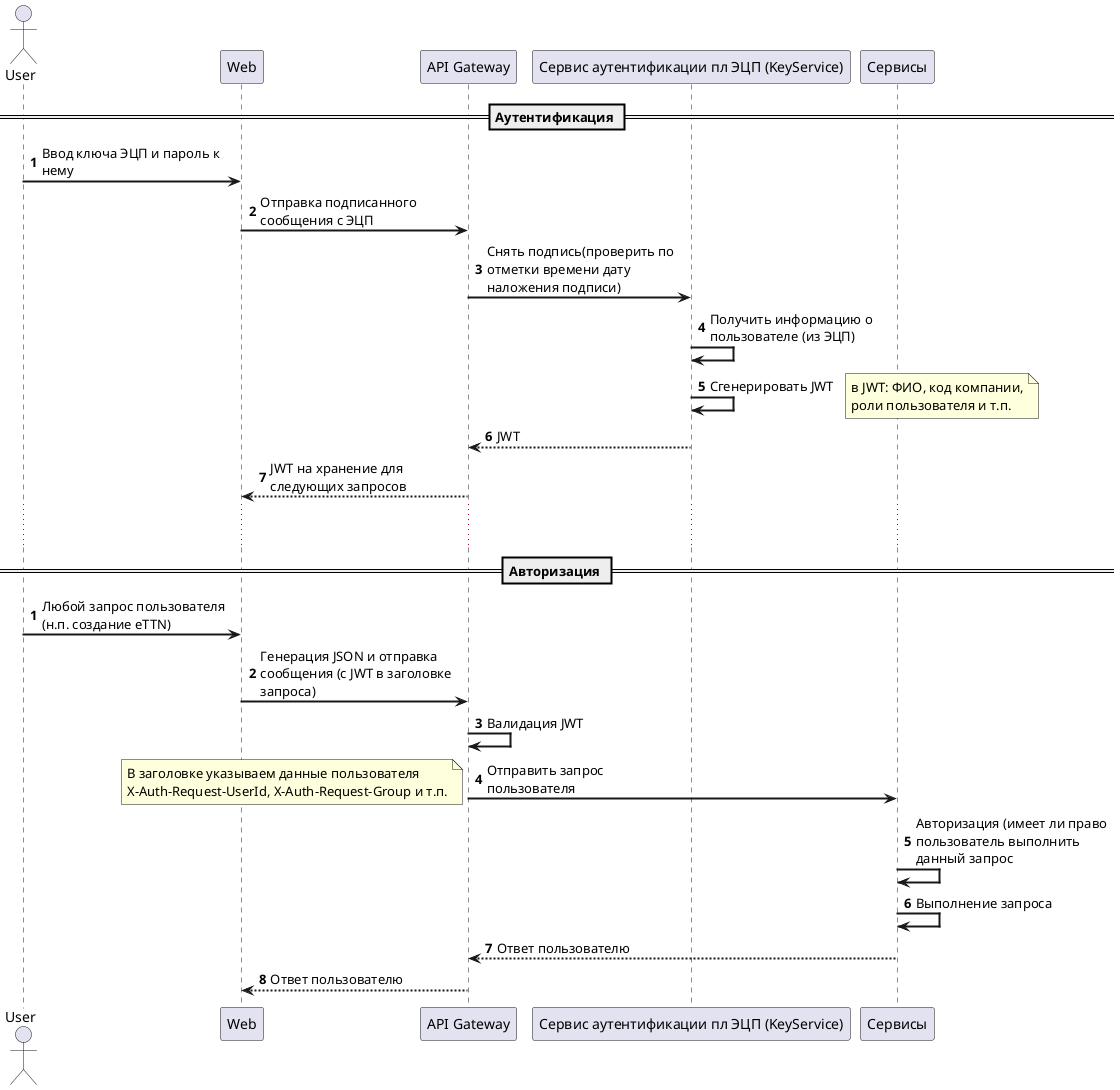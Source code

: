 @startuml
skinparam sequenceArrowThickness 2
skinparam maxmessagesize 200
actor User
participant "Пользователь" as User
participant "Web" as FrontEnd
participant "API Gateway" as Gateway
participant "Сервис аутентификации пл ЭЦП (KeyService)" as KeyService
participant "Сервисы" as XService
autonumber
== Аутентификация ==
User -> FrontEnd: Ввод ключа ЭЦП и пароль к нему
FrontEnd -> Gateway: Отправка подписанного сообщения с ЭЦП
Gateway -> KeyService: Снять подпись(проверить по отметки времени дату наложения подписи)
KeyService ->KeyService: Получить информацию о пользователе (из ЭЦП)
KeyService -> KeyService: Сгенерировать JWT
note right
в JWT: ФИО, код компании,
роли пользователя и т.п.
end note
KeyService --> Gateway: JWT
Gateway --> FrontEnd: JWT на хранение для следующих запросов
... ...
== Авторизация ==
autonumber 1
User -> FrontEnd: Любой запрос пользователя (н.п. создание eTTN)
FrontEnd -> Gateway: Генерация JSON и отправка сообщения (с JWT в заголовке запроса)
Gateway-> Gateway: Валидация JWT
Gateway -> XService: Отправить запрос пользователя
note left
В заголовке указываем данные пользователя
X-Auth-Request-UserId, X-Auth-Request-Group и т.п.
end note
XService -> XService: Авторизация (имеет ли право пользователь выполнить данный запрос
XService -> XService: Выполнение запроса
XService --> Gateway: Ответ пользователю
Gateway --> FrontEnd: Ответ пользователю
@enduml
